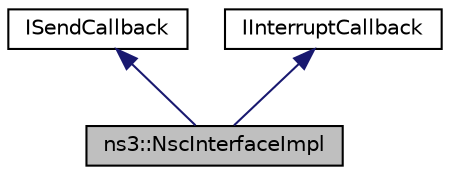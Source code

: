 digraph "ns3::NscInterfaceImpl"
{
 // LATEX_PDF_SIZE
  edge [fontname="Helvetica",fontsize="10",labelfontname="Helvetica",labelfontsize="10"];
  node [fontname="Helvetica",fontsize="10",shape=record];
  Node1 [label="ns3::NscInterfaceImpl",height=0.2,width=0.4,color="black", fillcolor="grey75", style="filled", fontcolor="black",tooltip="Nsc interface implementation class."];
  Node2 -> Node1 [dir="back",color="midnightblue",fontsize="10",style="solid",fontname="Helvetica"];
  Node2 [label="ISendCallback",height=0.2,width=0.4,color="black", fillcolor="white", style="filled",URL="$struct_i_send_callback.html",tooltip="Struct interface to NSC send capabilities."];
  Node3 -> Node1 [dir="back",color="midnightblue",fontsize="10",style="solid",fontname="Helvetica"];
  Node3 [label="IInterruptCallback",height=0.2,width=0.4,color="black", fillcolor="white", style="filled",URL="$struct_i_interrupt_callback.html",tooltip="Struct interface to NSC soft interrupt capabilities."];
}
